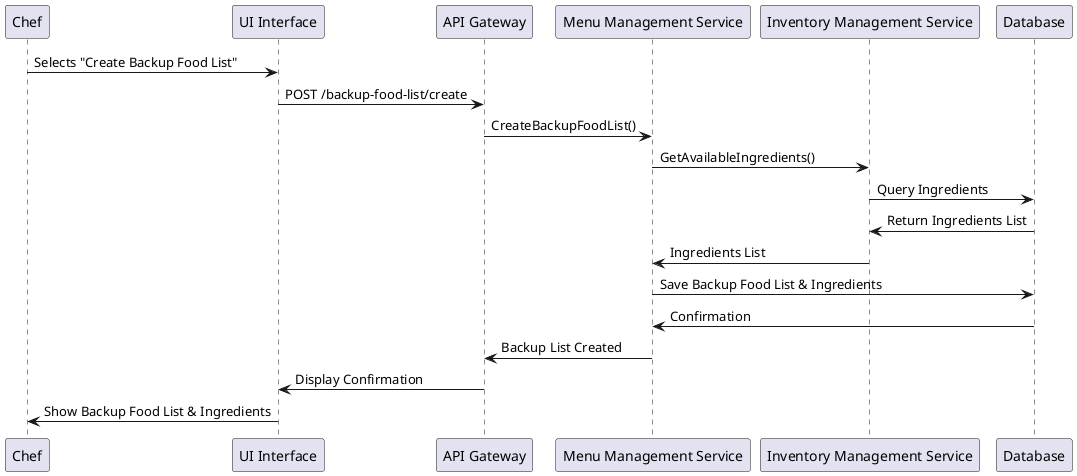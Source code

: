 @startuml
participant Chef as chef
participant "UI Interface" as ui
participant "API Gateway" as api
participant "Menu Management Service" as menuService
participant "Inventory Management Service" as inventoryService
participant Database as db

chef -> ui : Selects "Create Backup Food List"
ui -> api : POST /backup-food-list/create
api -> menuService : CreateBackupFoodList()
menuService -> inventoryService : GetAvailableIngredients()
inventoryService -> db : Query Ingredients
db -> inventoryService : Return Ingredients List
inventoryService -> menuService : Ingredients List
menuService -> db : Save Backup Food List & Ingredients
db -> menuService : Confirmation
menuService -> api : Backup List Created
api -> ui : Display Confirmation
ui -> chef : Show Backup Food List & Ingredients
@enduml